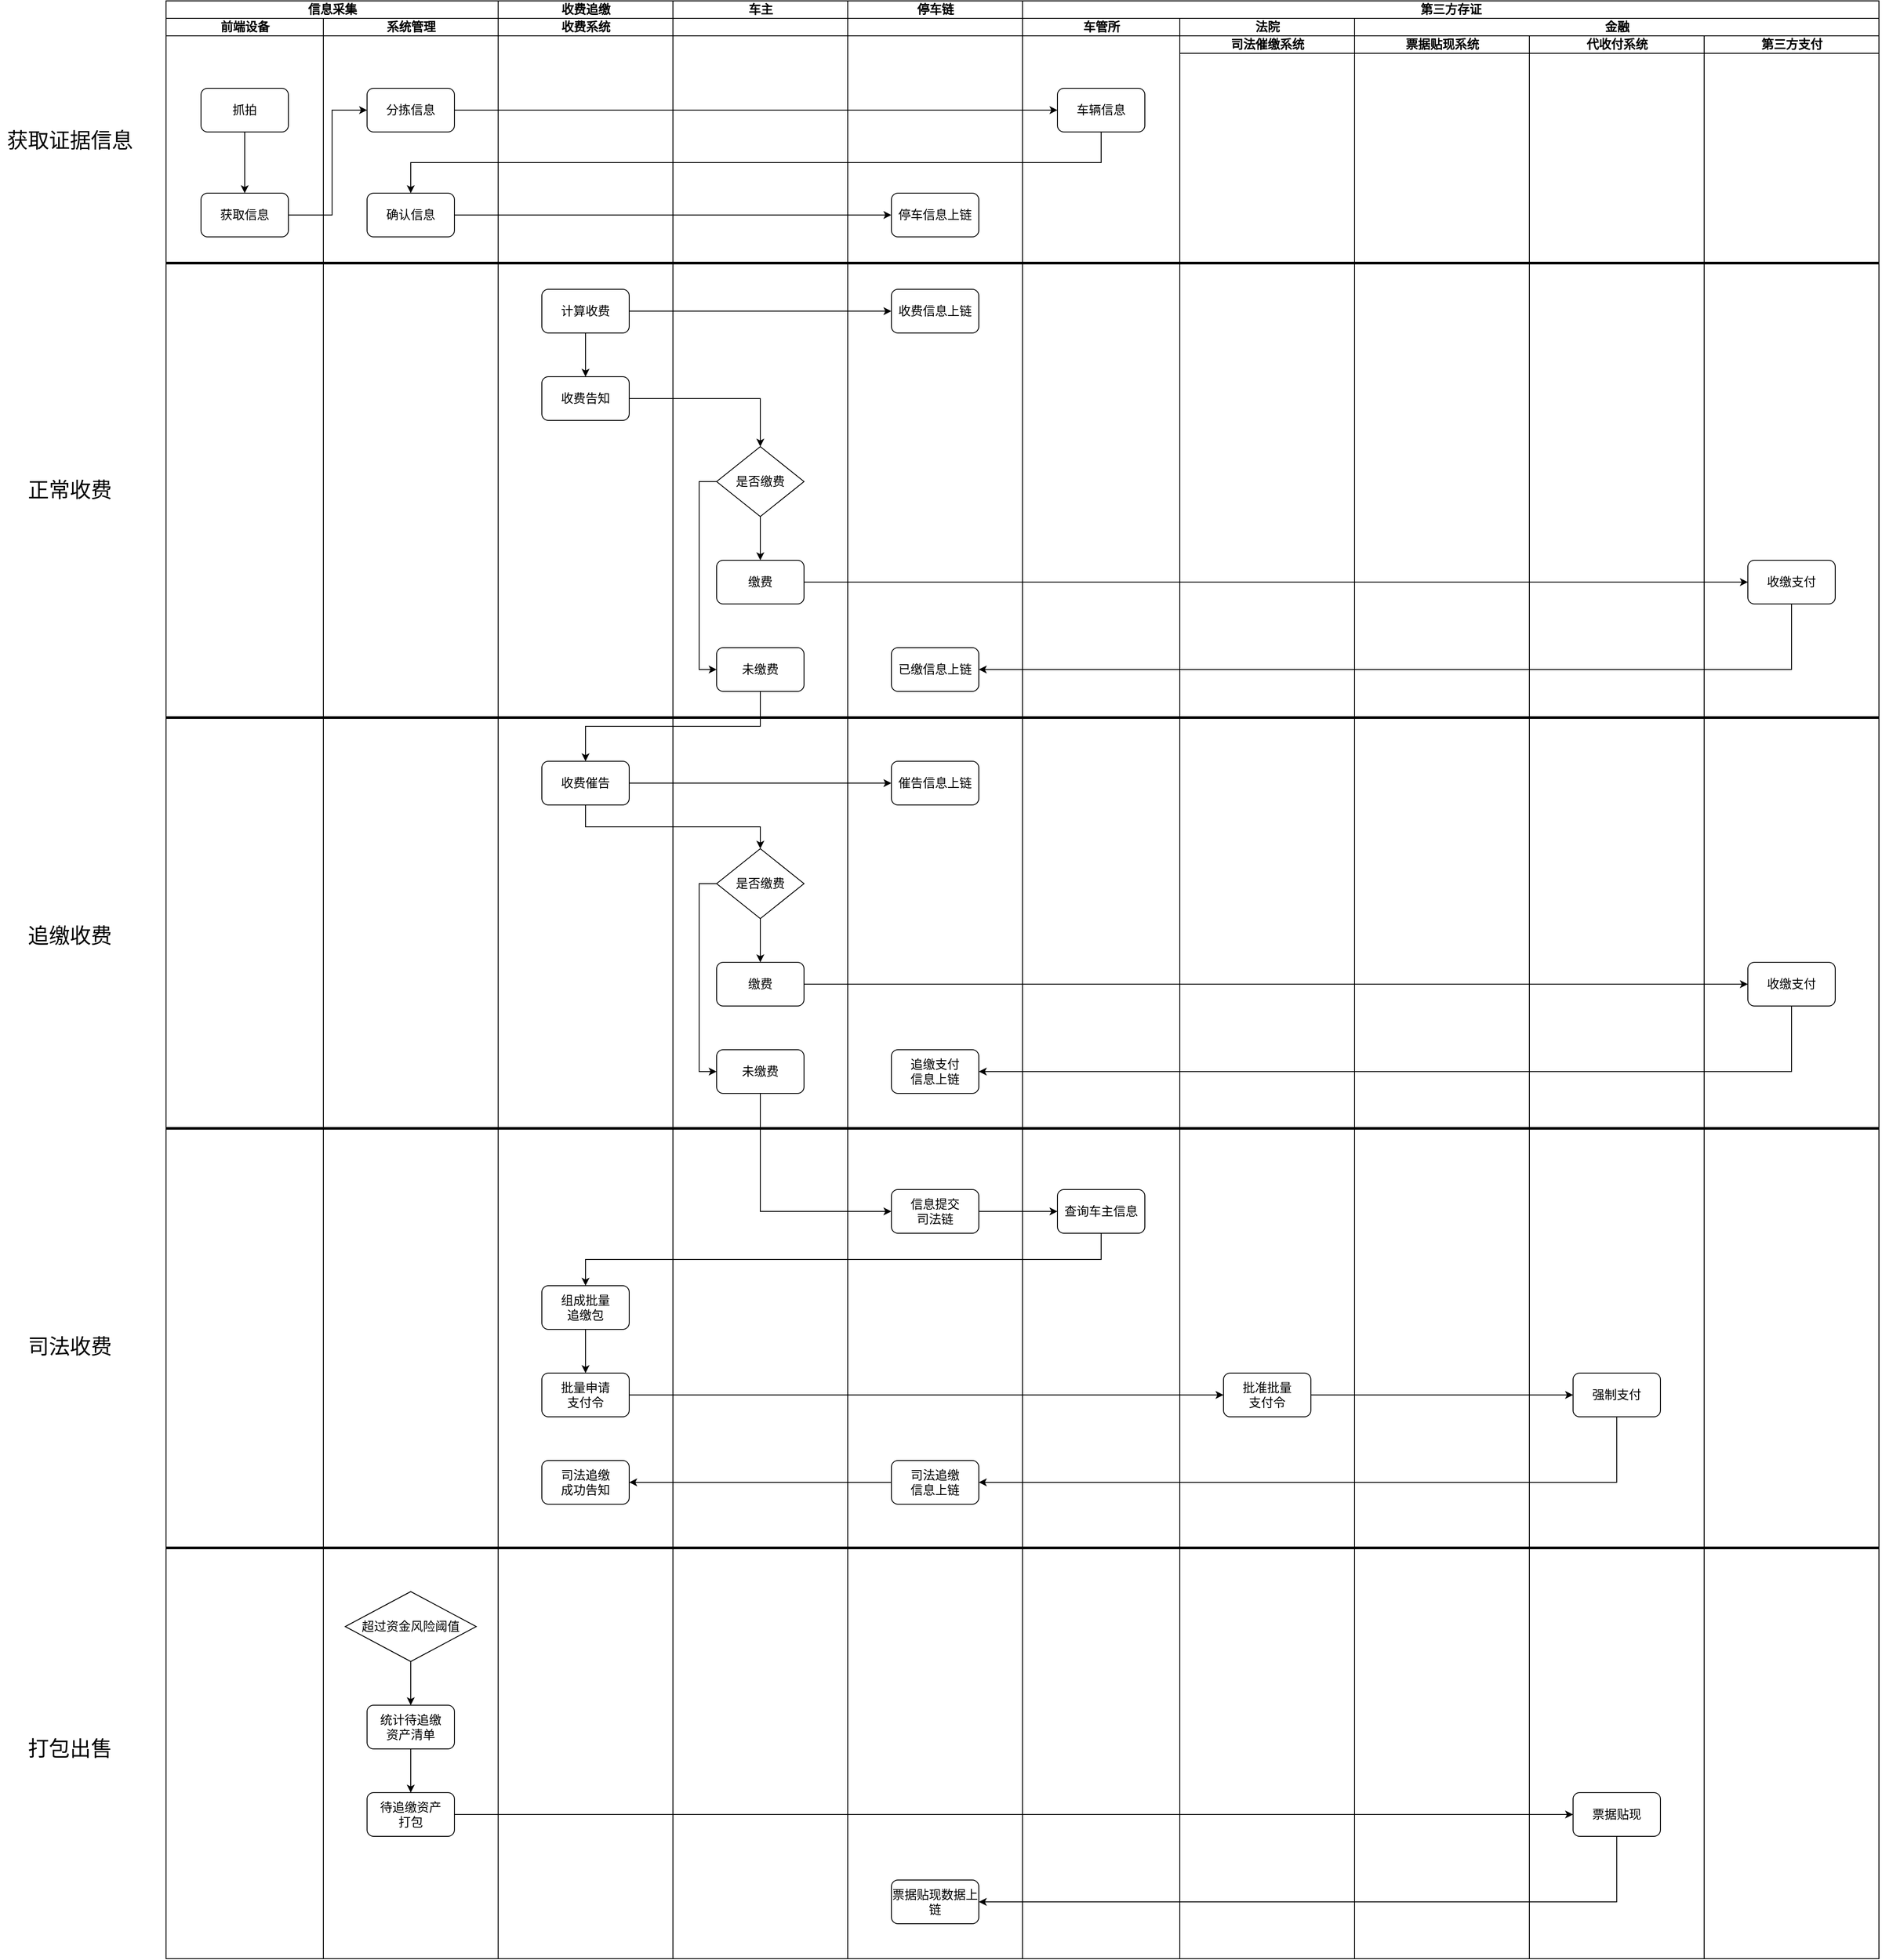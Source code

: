 <mxfile version="13.6.2" type="device"><diagram id="yeGPbQXsE_upVmlO7RzM" name="Page-1"><mxGraphModel dx="2951" dy="1679" grid="1" gridSize="10" guides="1" tooltips="1" connect="1" arrows="1" fold="1" page="1" pageScale="1" pageWidth="2339" pageHeight="3300" math="0" shadow="0"><root><mxCell id="0"/><mxCell id="1" parent="0"/><mxCell id="Bb1-h7Z5GwkZIJU31QLJ-54" style="edgeStyle=orthogonalEdgeStyle;rounded=0;orthogonalLoop=1;jettySize=auto;html=1;exitX=1;exitY=0.5;exitDx=0;exitDy=0;entryX=0;entryY=0.5;entryDx=0;entryDy=0;fontSize=14;" edge="1" parent="1" source="Bb1-h7Z5GwkZIJU31QLJ-47" target="Bb1-h7Z5GwkZIJU31QLJ-50"><mxGeometry relative="1" as="geometry"/></mxCell><mxCell id="Bb1-h7Z5GwkZIJU31QLJ-55" style="edgeStyle=orthogonalEdgeStyle;rounded=0;orthogonalLoop=1;jettySize=auto;html=1;exitX=0.5;exitY=1;exitDx=0;exitDy=0;fontSize=14;" edge="1" parent="1" source="Bb1-h7Z5GwkZIJU31QLJ-50" target="Bb1-h7Z5GwkZIJU31QLJ-48"><mxGeometry relative="1" as="geometry"/></mxCell><mxCell id="Bb1-h7Z5GwkZIJU31QLJ-56" style="edgeStyle=orthogonalEdgeStyle;rounded=0;orthogonalLoop=1;jettySize=auto;html=1;exitX=1;exitY=0.5;exitDx=0;exitDy=0;entryX=0;entryY=0.5;entryDx=0;entryDy=0;fontSize=14;" edge="1" parent="1" source="Bb1-h7Z5GwkZIJU31QLJ-48" target="Bb1-h7Z5GwkZIJU31QLJ-51"><mxGeometry relative="1" as="geometry"/></mxCell><mxCell id="Bb1-h7Z5GwkZIJU31QLJ-57" value="" style="endArrow=none;html=1;fontSize=14;strokeWidth=3;" edge="1" parent="1"><mxGeometry width="50" height="50" relative="1" as="geometry"><mxPoint x="260" y="580" as="sourcePoint"/><mxPoint x="2220" y="580" as="targetPoint"/></mxGeometry></mxCell><mxCell id="Bb1-h7Z5GwkZIJU31QLJ-67" style="edgeStyle=orthogonalEdgeStyle;rounded=0;orthogonalLoop=1;jettySize=auto;html=1;exitX=1;exitY=0.5;exitDx=0;exitDy=0;entryX=0;entryY=0.5;entryDx=0;entryDy=0;fontSize=14;" edge="1" parent="1" source="Bb1-h7Z5GwkZIJU31QLJ-58" target="Bb1-h7Z5GwkZIJU31QLJ-59"><mxGeometry relative="1" as="geometry"/></mxCell><mxCell id="Bb1-h7Z5GwkZIJU31QLJ-69" style="edgeStyle=orthogonalEdgeStyle;rounded=0;orthogonalLoop=1;jettySize=auto;html=1;exitX=1;exitY=0.5;exitDx=0;exitDy=0;entryX=0.5;entryY=0;entryDx=0;entryDy=0;fontSize=14;" edge="1" parent="1" source="Bb1-h7Z5GwkZIJU31QLJ-60" target="Bb1-h7Z5GwkZIJU31QLJ-62"><mxGeometry relative="1" as="geometry"/></mxCell><mxCell id="Bb1-h7Z5GwkZIJU31QLJ-72" style="edgeStyle=orthogonalEdgeStyle;rounded=0;orthogonalLoop=1;jettySize=auto;html=1;exitX=1;exitY=0.5;exitDx=0;exitDy=0;entryX=0;entryY=0.5;entryDx=0;entryDy=0;fontSize=14;" edge="1" parent="1" source="Bb1-h7Z5GwkZIJU31QLJ-63" target="Bb1-h7Z5GwkZIJU31QLJ-66"><mxGeometry relative="1" as="geometry"/></mxCell><mxCell id="Bb1-h7Z5GwkZIJU31QLJ-73" style="edgeStyle=orthogonalEdgeStyle;rounded=0;orthogonalLoop=1;jettySize=auto;html=1;exitX=0.5;exitY=1;exitDx=0;exitDy=0;entryX=1;entryY=0.5;entryDx=0;entryDy=0;fontSize=14;" edge="1" parent="1" source="Bb1-h7Z5GwkZIJU31QLJ-66" target="Bb1-h7Z5GwkZIJU31QLJ-65"><mxGeometry relative="1" as="geometry"/></mxCell><mxCell id="Bb1-h7Z5GwkZIJU31QLJ-74" value="" style="endArrow=none;html=1;fontSize=14;strokeWidth=3;" edge="1" parent="1"><mxGeometry width="50" height="50" relative="1" as="geometry"><mxPoint x="260" y="1100" as="sourcePoint"/><mxPoint x="2220" y="1100" as="targetPoint"/></mxGeometry></mxCell><mxCell id="Bb1-h7Z5GwkZIJU31QLJ-83" style="edgeStyle=orthogonalEdgeStyle;rounded=0;orthogonalLoop=1;jettySize=auto;html=1;exitX=0.5;exitY=1;exitDx=0;exitDy=0;strokeWidth=1;fontSize=14;" edge="1" parent="1" source="Bb1-h7Z5GwkZIJU31QLJ-64" target="Bb1-h7Z5GwkZIJU31QLJ-75"><mxGeometry relative="1" as="geometry"/></mxCell><mxCell id="Bb1-h7Z5GwkZIJU31QLJ-84" style="edgeStyle=orthogonalEdgeStyle;rounded=0;orthogonalLoop=1;jettySize=auto;html=1;exitX=1;exitY=0.5;exitDx=0;exitDy=0;strokeWidth=1;fontSize=14;" edge="1" parent="1" source="Bb1-h7Z5GwkZIJU31QLJ-75" target="Bb1-h7Z5GwkZIJU31QLJ-76"><mxGeometry relative="1" as="geometry"/></mxCell><mxCell id="Bb1-h7Z5GwkZIJU31QLJ-85" style="edgeStyle=orthogonalEdgeStyle;rounded=0;orthogonalLoop=1;jettySize=auto;html=1;exitX=0.5;exitY=1;exitDx=0;exitDy=0;entryX=0.5;entryY=0;entryDx=0;entryDy=0;strokeWidth=1;fontSize=14;" edge="1" parent="1" source="Bb1-h7Z5GwkZIJU31QLJ-75" target="Bb1-h7Z5GwkZIJU31QLJ-77"><mxGeometry relative="1" as="geometry"/></mxCell><mxCell id="Bb1-h7Z5GwkZIJU31QLJ-91" style="edgeStyle=orthogonalEdgeStyle;rounded=0;orthogonalLoop=1;jettySize=auto;html=1;exitX=1;exitY=0.5;exitDx=0;exitDy=0;entryX=0;entryY=0.5;entryDx=0;entryDy=0;strokeWidth=1;fontSize=14;" edge="1" parent="1" source="Bb1-h7Z5GwkZIJU31QLJ-78" target="Bb1-h7Z5GwkZIJU31QLJ-90"><mxGeometry relative="1" as="geometry"/></mxCell><mxCell id="Bb1-h7Z5GwkZIJU31QLJ-92" style="edgeStyle=orthogonalEdgeStyle;rounded=0;orthogonalLoop=1;jettySize=auto;html=1;exitX=0.5;exitY=1;exitDx=0;exitDy=0;entryX=1;entryY=0.5;entryDx=0;entryDy=0;strokeWidth=1;fontSize=14;" edge="1" parent="1" source="Bb1-h7Z5GwkZIJU31QLJ-90" target="Bb1-h7Z5GwkZIJU31QLJ-80"><mxGeometry relative="1" as="geometry"/></mxCell><mxCell id="Bb1-h7Z5GwkZIJU31QLJ-102" style="edgeStyle=orthogonalEdgeStyle;rounded=0;orthogonalLoop=1;jettySize=auto;html=1;exitX=0.5;exitY=1;exitDx=0;exitDy=0;entryX=0;entryY=0.5;entryDx=0;entryDy=0;strokeWidth=1;fontSize=14;" edge="1" parent="1" source="Bb1-h7Z5GwkZIJU31QLJ-79" target="Bb1-h7Z5GwkZIJU31QLJ-93"><mxGeometry relative="1" as="geometry"/></mxCell><mxCell id="Bb1-h7Z5GwkZIJU31QLJ-103" style="edgeStyle=orthogonalEdgeStyle;rounded=0;orthogonalLoop=1;jettySize=auto;html=1;exitX=1;exitY=0.5;exitDx=0;exitDy=0;entryX=0;entryY=0.5;entryDx=0;entryDy=0;strokeWidth=1;fontSize=14;" edge="1" parent="1" source="Bb1-h7Z5GwkZIJU31QLJ-93" target="Bb1-h7Z5GwkZIJU31QLJ-94"><mxGeometry relative="1" as="geometry"/></mxCell><mxCell id="Bb1-h7Z5GwkZIJU31QLJ-104" style="edgeStyle=orthogonalEdgeStyle;rounded=0;orthogonalLoop=1;jettySize=auto;html=1;exitX=0.5;exitY=1;exitDx=0;exitDy=0;entryX=0.5;entryY=0;entryDx=0;entryDy=0;strokeWidth=1;fontSize=14;" edge="1" parent="1" source="Bb1-h7Z5GwkZIJU31QLJ-94" target="Bb1-h7Z5GwkZIJU31QLJ-95"><mxGeometry relative="1" as="geometry"/></mxCell><mxCell id="Bb1-h7Z5GwkZIJU31QLJ-107" style="edgeStyle=orthogonalEdgeStyle;rounded=0;orthogonalLoop=1;jettySize=auto;html=1;exitX=1;exitY=0.5;exitDx=0;exitDy=0;entryX=0;entryY=0.5;entryDx=0;entryDy=0;strokeWidth=1;fontSize=14;" edge="1" parent="1" source="Bb1-h7Z5GwkZIJU31QLJ-96" target="Bb1-h7Z5GwkZIJU31QLJ-97"><mxGeometry relative="1" as="geometry"/></mxCell><mxCell id="Bb1-h7Z5GwkZIJU31QLJ-109" style="edgeStyle=orthogonalEdgeStyle;rounded=0;orthogonalLoop=1;jettySize=auto;html=1;exitX=0.5;exitY=1;exitDx=0;exitDy=0;entryX=1;entryY=0.5;entryDx=0;entryDy=0;strokeWidth=1;fontSize=14;" edge="1" parent="1" source="Bb1-h7Z5GwkZIJU31QLJ-98" target="Bb1-h7Z5GwkZIJU31QLJ-100"><mxGeometry relative="1" as="geometry"/></mxCell><mxCell id="Bb1-h7Z5GwkZIJU31QLJ-110" style="edgeStyle=orthogonalEdgeStyle;rounded=0;orthogonalLoop=1;jettySize=auto;html=1;exitX=0;exitY=0.5;exitDx=0;exitDy=0;entryX=1;entryY=0.5;entryDx=0;entryDy=0;strokeWidth=1;fontSize=14;" edge="1" parent="1" source="Bb1-h7Z5GwkZIJU31QLJ-100" target="Bb1-h7Z5GwkZIJU31QLJ-99"><mxGeometry relative="1" as="geometry"/></mxCell><mxCell id="Bb1-h7Z5GwkZIJU31QLJ-120" style="edgeStyle=orthogonalEdgeStyle;rounded=0;orthogonalLoop=1;jettySize=auto;html=1;exitX=1;exitY=0.5;exitDx=0;exitDy=0;entryX=0;entryY=0.5;entryDx=0;entryDy=0;strokeWidth=1;fontSize=14;" edge="1" parent="1" source="Bb1-h7Z5GwkZIJU31QLJ-115" target="Bb1-h7Z5GwkZIJU31QLJ-116"><mxGeometry relative="1" as="geometry"/></mxCell><mxCell id="Bb1-h7Z5GwkZIJU31QLJ-121" style="edgeStyle=orthogonalEdgeStyle;rounded=0;orthogonalLoop=1;jettySize=auto;html=1;exitX=0.5;exitY=1;exitDx=0;exitDy=0;entryX=1;entryY=0.5;entryDx=0;entryDy=0;strokeWidth=1;fontSize=14;" edge="1" parent="1" source="Bb1-h7Z5GwkZIJU31QLJ-116" target="Bb1-h7Z5GwkZIJU31QLJ-117"><mxGeometry relative="1" as="geometry"/></mxCell><mxCell id="Bb1-h7Z5GwkZIJU31QLJ-13" value="信息采集" style="swimlane;html=1;childLayout=stackLayout;resizeParent=1;resizeParentMax=0;startSize=20;glass=0;fontSize=14;" vertex="1" parent="1"><mxGeometry x="260" y="280" width="380" height="2240" as="geometry"/></mxCell><mxCell id="Bb1-h7Z5GwkZIJU31QLJ-14" value="前端设备" style="swimlane;html=1;startSize=20;fontSize=14;" vertex="1" parent="Bb1-h7Z5GwkZIJU31QLJ-13"><mxGeometry y="20" width="180" height="2220" as="geometry"/></mxCell><mxCell id="Bb1-h7Z5GwkZIJU31QLJ-46" value="获取信息" style="rounded=1;whiteSpace=wrap;html=1;glass=0;fontSize=14;" vertex="1" parent="Bb1-h7Z5GwkZIJU31QLJ-14"><mxGeometry x="40" y="200" width="100" height="50" as="geometry"/></mxCell><mxCell id="Bb1-h7Z5GwkZIJU31QLJ-52" style="edgeStyle=orthogonalEdgeStyle;rounded=0;orthogonalLoop=1;jettySize=auto;html=1;exitX=0.5;exitY=1;exitDx=0;exitDy=0;entryX=0.5;entryY=0;entryDx=0;entryDy=0;fontSize=14;" edge="1" parent="Bb1-h7Z5GwkZIJU31QLJ-14" source="Bb1-h7Z5GwkZIJU31QLJ-45" target="Bb1-h7Z5GwkZIJU31QLJ-46"><mxGeometry relative="1" as="geometry"/></mxCell><mxCell id="Bb1-h7Z5GwkZIJU31QLJ-45" value="抓拍" style="rounded=1;whiteSpace=wrap;html=1;glass=0;fontSize=14;" vertex="1" parent="Bb1-h7Z5GwkZIJU31QLJ-14"><mxGeometry x="40" y="80" width="100" height="50" as="geometry"/></mxCell><mxCell id="Bb1-h7Z5GwkZIJU31QLJ-15" value="系统管理" style="swimlane;html=1;startSize=20;fontSize=14;" vertex="1" parent="Bb1-h7Z5GwkZIJU31QLJ-13"><mxGeometry x="180" y="20" width="200" height="2220" as="geometry"/></mxCell><mxCell id="Bb1-h7Z5GwkZIJU31QLJ-119" style="edgeStyle=orthogonalEdgeStyle;rounded=0;orthogonalLoop=1;jettySize=auto;html=1;exitX=0.5;exitY=1;exitDx=0;exitDy=0;entryX=0.5;entryY=0;entryDx=0;entryDy=0;strokeWidth=1;fontSize=14;" edge="1" parent="Bb1-h7Z5GwkZIJU31QLJ-15" source="Bb1-h7Z5GwkZIJU31QLJ-114" target="Bb1-h7Z5GwkZIJU31QLJ-115"><mxGeometry relative="1" as="geometry"/></mxCell><mxCell id="Bb1-h7Z5GwkZIJU31QLJ-114" value="统计待追缴&lt;br&gt;资产清单" style="rounded=1;whiteSpace=wrap;html=1;glass=0;fontSize=14;" vertex="1" parent="Bb1-h7Z5GwkZIJU31QLJ-15"><mxGeometry x="50" y="1930" width="100" height="50" as="geometry"/></mxCell><mxCell id="Bb1-h7Z5GwkZIJU31QLJ-48" value="确认信息" style="rounded=1;whiteSpace=wrap;html=1;glass=0;fontSize=14;" vertex="1" parent="Bb1-h7Z5GwkZIJU31QLJ-15"><mxGeometry x="50" y="200" width="100" height="50" as="geometry"/></mxCell><mxCell id="Bb1-h7Z5GwkZIJU31QLJ-47" value="分拣信息" style="rounded=1;whiteSpace=wrap;html=1;glass=0;fontSize=14;" vertex="1" parent="Bb1-h7Z5GwkZIJU31QLJ-15"><mxGeometry x="50" y="80" width="100" height="50" as="geometry"/></mxCell><mxCell id="Bb1-h7Z5GwkZIJU31QLJ-118" style="edgeStyle=orthogonalEdgeStyle;rounded=0;orthogonalLoop=1;jettySize=auto;html=1;exitX=0.5;exitY=1;exitDx=0;exitDy=0;entryX=0.5;entryY=0;entryDx=0;entryDy=0;strokeWidth=1;fontSize=14;" edge="1" parent="Bb1-h7Z5GwkZIJU31QLJ-15" source="Bb1-h7Z5GwkZIJU31QLJ-112" target="Bb1-h7Z5GwkZIJU31QLJ-114"><mxGeometry relative="1" as="geometry"/></mxCell><mxCell id="Bb1-h7Z5GwkZIJU31QLJ-112" value="超过资金风险阈值" style="rhombus;whiteSpace=wrap;html=1;glass=0;fontSize=14;" vertex="1" parent="Bb1-h7Z5GwkZIJU31QLJ-15"><mxGeometry x="25" y="1800" width="150" height="80" as="geometry"/></mxCell><mxCell id="Bb1-h7Z5GwkZIJU31QLJ-115" value="待追缴资产&lt;br&gt;打包" style="rounded=1;whiteSpace=wrap;html=1;glass=0;fontSize=14;" vertex="1" parent="Bb1-h7Z5GwkZIJU31QLJ-15"><mxGeometry x="50" y="2030" width="100" height="50" as="geometry"/></mxCell><mxCell id="Bb1-h7Z5GwkZIJU31QLJ-53" style="edgeStyle=orthogonalEdgeStyle;rounded=0;orthogonalLoop=1;jettySize=auto;html=1;exitX=1;exitY=0.5;exitDx=0;exitDy=0;entryX=0;entryY=0.5;entryDx=0;entryDy=0;fontSize=14;" edge="1" parent="Bb1-h7Z5GwkZIJU31QLJ-13" source="Bb1-h7Z5GwkZIJU31QLJ-46" target="Bb1-h7Z5GwkZIJU31QLJ-47"><mxGeometry relative="1" as="geometry"><Array as="points"><mxPoint x="190" y="245"/><mxPoint x="190" y="125"/></Array></mxGeometry></mxCell><mxCell id="Bb1-h7Z5GwkZIJU31QLJ-17" value="收费追缴" style="swimlane;html=1;childLayout=stackLayout;resizeParent=1;resizeParentMax=0;startSize=20;glass=0;fontSize=14;" vertex="1" parent="1"><mxGeometry x="640" y="280" width="200" height="2240" as="geometry"/></mxCell><mxCell id="Bb1-h7Z5GwkZIJU31QLJ-18" value="收费系统" style="swimlane;html=1;startSize=20;fontSize=14;" vertex="1" parent="Bb1-h7Z5GwkZIJU31QLJ-17"><mxGeometry y="20" width="200" height="2220" as="geometry"/></mxCell><mxCell id="Bb1-h7Z5GwkZIJU31QLJ-68" style="edgeStyle=orthogonalEdgeStyle;rounded=0;orthogonalLoop=1;jettySize=auto;html=1;exitX=0.5;exitY=1;exitDx=0;exitDy=0;fontSize=14;" edge="1" parent="Bb1-h7Z5GwkZIJU31QLJ-18" source="Bb1-h7Z5GwkZIJU31QLJ-58" target="Bb1-h7Z5GwkZIJU31QLJ-60"><mxGeometry relative="1" as="geometry"/></mxCell><mxCell id="Bb1-h7Z5GwkZIJU31QLJ-105" style="edgeStyle=orthogonalEdgeStyle;rounded=0;orthogonalLoop=1;jettySize=auto;html=1;exitX=0.5;exitY=1;exitDx=0;exitDy=0;entryX=0.5;entryY=0;entryDx=0;entryDy=0;strokeWidth=1;fontSize=14;" edge="1" parent="Bb1-h7Z5GwkZIJU31QLJ-18" source="Bb1-h7Z5GwkZIJU31QLJ-95" target="Bb1-h7Z5GwkZIJU31QLJ-96"><mxGeometry relative="1" as="geometry"/></mxCell><mxCell id="Bb1-h7Z5GwkZIJU31QLJ-95" value="组成批量&lt;br&gt;追缴包" style="rounded=1;whiteSpace=wrap;html=1;glass=0;fontSize=14;" vertex="1" parent="Bb1-h7Z5GwkZIJU31QLJ-18"><mxGeometry x="50" y="1450" width="100" height="50" as="geometry"/></mxCell><mxCell id="Bb1-h7Z5GwkZIJU31QLJ-58" value="计算收费" style="rounded=1;whiteSpace=wrap;html=1;glass=0;fontSize=14;" vertex="1" parent="Bb1-h7Z5GwkZIJU31QLJ-18"><mxGeometry x="50" y="310" width="100" height="50" as="geometry"/></mxCell><mxCell id="Bb1-h7Z5GwkZIJU31QLJ-60" value="收费告知" style="rounded=1;whiteSpace=wrap;html=1;glass=0;fontSize=14;" vertex="1" parent="Bb1-h7Z5GwkZIJU31QLJ-18"><mxGeometry x="50" y="410" width="100" height="50" as="geometry"/></mxCell><mxCell id="Bb1-h7Z5GwkZIJU31QLJ-75" value="收费催告" style="rounded=1;whiteSpace=wrap;html=1;glass=0;fontSize=14;" vertex="1" parent="Bb1-h7Z5GwkZIJU31QLJ-18"><mxGeometry x="50" y="850" width="100" height="50" as="geometry"/></mxCell><mxCell id="Bb1-h7Z5GwkZIJU31QLJ-96" value="批量申请&lt;br&gt;支付令" style="rounded=1;whiteSpace=wrap;html=1;glass=0;fontSize=14;" vertex="1" parent="Bb1-h7Z5GwkZIJU31QLJ-18"><mxGeometry x="50" y="1550" width="100" height="50" as="geometry"/></mxCell><mxCell id="Bb1-h7Z5GwkZIJU31QLJ-99" value="司法追缴&lt;br&gt;成功告知" style="rounded=1;whiteSpace=wrap;html=1;glass=0;fontSize=14;" vertex="1" parent="Bb1-h7Z5GwkZIJU31QLJ-18"><mxGeometry x="50" y="1650" width="100" height="50" as="geometry"/></mxCell><mxCell id="Bb1-h7Z5GwkZIJU31QLJ-21" value="车主" style="swimlane;html=1;childLayout=stackLayout;resizeParent=1;resizeParentMax=0;startSize=20;glass=0;fontSize=14;" vertex="1" parent="1"><mxGeometry x="840" y="280" width="200" height="2240" as="geometry"/></mxCell><mxCell id="Bb1-h7Z5GwkZIJU31QLJ-22" value="" style="swimlane;html=1;startSize=20;fontSize=14;" vertex="1" parent="Bb1-h7Z5GwkZIJU31QLJ-21"><mxGeometry y="20" width="200" height="2220" as="geometry"/></mxCell><mxCell id="Bb1-h7Z5GwkZIJU31QLJ-70" style="edgeStyle=orthogonalEdgeStyle;rounded=0;orthogonalLoop=1;jettySize=auto;html=1;exitX=0.5;exitY=1;exitDx=0;exitDy=0;entryX=0.5;entryY=0;entryDx=0;entryDy=0;fontSize=14;" edge="1" parent="Bb1-h7Z5GwkZIJU31QLJ-22" source="Bb1-h7Z5GwkZIJU31QLJ-62" target="Bb1-h7Z5GwkZIJU31QLJ-63"><mxGeometry relative="1" as="geometry"/></mxCell><mxCell id="Bb1-h7Z5GwkZIJU31QLJ-71" style="edgeStyle=orthogonalEdgeStyle;rounded=0;orthogonalLoop=1;jettySize=auto;html=1;exitX=0;exitY=0.5;exitDx=0;exitDy=0;entryX=0;entryY=0.5;entryDx=0;entryDy=0;fontSize=14;" edge="1" parent="Bb1-h7Z5GwkZIJU31QLJ-22" source="Bb1-h7Z5GwkZIJU31QLJ-62" target="Bb1-h7Z5GwkZIJU31QLJ-64"><mxGeometry relative="1" as="geometry"/></mxCell><mxCell id="Bb1-h7Z5GwkZIJU31QLJ-62" value="是否缴费" style="rhombus;whiteSpace=wrap;html=1;glass=0;fontSize=14;" vertex="1" parent="Bb1-h7Z5GwkZIJU31QLJ-22"><mxGeometry x="50" y="490" width="100" height="80" as="geometry"/></mxCell><mxCell id="Bb1-h7Z5GwkZIJU31QLJ-63" value="缴费" style="rounded=1;whiteSpace=wrap;html=1;glass=0;fontSize=14;" vertex="1" parent="Bb1-h7Z5GwkZIJU31QLJ-22"><mxGeometry x="50" y="620" width="100" height="50" as="geometry"/></mxCell><mxCell id="Bb1-h7Z5GwkZIJU31QLJ-64" value="未缴费" style="rounded=1;whiteSpace=wrap;html=1;glass=0;fontSize=14;" vertex="1" parent="Bb1-h7Z5GwkZIJU31QLJ-22"><mxGeometry x="50" y="720" width="100" height="50" as="geometry"/></mxCell><mxCell id="Bb1-h7Z5GwkZIJU31QLJ-86" style="edgeStyle=orthogonalEdgeStyle;rounded=0;orthogonalLoop=1;jettySize=auto;html=1;exitX=0.5;exitY=1;exitDx=0;exitDy=0;entryX=0.5;entryY=0;entryDx=0;entryDy=0;strokeWidth=1;fontSize=14;" edge="1" parent="Bb1-h7Z5GwkZIJU31QLJ-22" source="Bb1-h7Z5GwkZIJU31QLJ-77" target="Bb1-h7Z5GwkZIJU31QLJ-78"><mxGeometry relative="1" as="geometry"/></mxCell><mxCell id="Bb1-h7Z5GwkZIJU31QLJ-88" style="edgeStyle=orthogonalEdgeStyle;rounded=0;orthogonalLoop=1;jettySize=auto;html=1;exitX=0;exitY=0.5;exitDx=0;exitDy=0;entryX=0;entryY=0.5;entryDx=0;entryDy=0;strokeWidth=1;fontSize=14;" edge="1" parent="Bb1-h7Z5GwkZIJU31QLJ-22" source="Bb1-h7Z5GwkZIJU31QLJ-77" target="Bb1-h7Z5GwkZIJU31QLJ-79"><mxGeometry relative="1" as="geometry"/></mxCell><mxCell id="Bb1-h7Z5GwkZIJU31QLJ-77" value="是否缴费" style="rhombus;whiteSpace=wrap;html=1;glass=0;fontSize=14;" vertex="1" parent="Bb1-h7Z5GwkZIJU31QLJ-22"><mxGeometry x="50" y="950" width="100" height="80" as="geometry"/></mxCell><mxCell id="Bb1-h7Z5GwkZIJU31QLJ-78" value="缴费" style="rounded=1;whiteSpace=wrap;html=1;glass=0;fontSize=14;" vertex="1" parent="Bb1-h7Z5GwkZIJU31QLJ-22"><mxGeometry x="50" y="1080" width="100" height="50" as="geometry"/></mxCell><mxCell id="Bb1-h7Z5GwkZIJU31QLJ-79" value="未缴费" style="rounded=1;whiteSpace=wrap;html=1;glass=0;fontSize=14;" vertex="1" parent="Bb1-h7Z5GwkZIJU31QLJ-22"><mxGeometry x="50" y="1180" width="100" height="50" as="geometry"/></mxCell><mxCell id="Bb1-h7Z5GwkZIJU31QLJ-101" style="edgeStyle=orthogonalEdgeStyle;rounded=0;orthogonalLoop=1;jettySize=auto;html=1;exitX=0.5;exitY=1;exitDx=0;exitDy=0;strokeWidth=1;fontSize=14;" edge="1" parent="Bb1-h7Z5GwkZIJU31QLJ-22" source="Bb1-h7Z5GwkZIJU31QLJ-79" target="Bb1-h7Z5GwkZIJU31QLJ-79"><mxGeometry relative="1" as="geometry"/></mxCell><mxCell id="Bb1-h7Z5GwkZIJU31QLJ-25" value="停车链" style="swimlane;html=1;childLayout=stackLayout;resizeParent=1;resizeParentMax=0;startSize=20;glass=0;fontSize=14;" vertex="1" parent="1"><mxGeometry x="1040" y="280" width="200" height="2240" as="geometry"/></mxCell><mxCell id="Bb1-h7Z5GwkZIJU31QLJ-26" value="" style="swimlane;html=1;startSize=20;fontSize=14;" vertex="1" parent="Bb1-h7Z5GwkZIJU31QLJ-25"><mxGeometry y="20" width="200" height="2220" as="geometry"/></mxCell><mxCell id="Bb1-h7Z5GwkZIJU31QLJ-81" value="" style="endArrow=none;html=1;fontSize=14;strokeWidth=3;" edge="1" parent="Bb1-h7Z5GwkZIJU31QLJ-26"><mxGeometry width="50" height="50" relative="1" as="geometry"><mxPoint x="-780" y="1270" as="sourcePoint"/><mxPoint x="1180" y="1270" as="targetPoint"/></mxGeometry></mxCell><mxCell id="Bb1-h7Z5GwkZIJU31QLJ-100" value="司法追缴&lt;br&gt;信息上链" style="rounded=1;whiteSpace=wrap;html=1;glass=0;fontSize=14;" vertex="1" parent="Bb1-h7Z5GwkZIJU31QLJ-26"><mxGeometry x="50" y="1650" width="100" height="50" as="geometry"/></mxCell><mxCell id="Bb1-h7Z5GwkZIJU31QLJ-93" value="信息提交&lt;br&gt;司法链" style="rounded=1;whiteSpace=wrap;html=1;glass=0;fontSize=14;" vertex="1" parent="Bb1-h7Z5GwkZIJU31QLJ-26"><mxGeometry x="50" y="1340" width="100" height="50" as="geometry"/></mxCell><mxCell id="Bb1-h7Z5GwkZIJU31QLJ-51" value="停车信息上链" style="rounded=1;whiteSpace=wrap;html=1;glass=0;fontSize=14;" vertex="1" parent="Bb1-h7Z5GwkZIJU31QLJ-26"><mxGeometry x="50" y="200" width="100" height="50" as="geometry"/></mxCell><mxCell id="Bb1-h7Z5GwkZIJU31QLJ-59" value="收费信息上链" style="rounded=1;whiteSpace=wrap;html=1;glass=0;fontSize=14;" vertex="1" parent="Bb1-h7Z5GwkZIJU31QLJ-26"><mxGeometry x="50" y="310" width="100" height="50" as="geometry"/></mxCell><mxCell id="Bb1-h7Z5GwkZIJU31QLJ-65" value="已缴信息上链" style="rounded=1;whiteSpace=wrap;html=1;glass=0;fontSize=14;" vertex="1" parent="Bb1-h7Z5GwkZIJU31QLJ-26"><mxGeometry x="50" y="720" width="100" height="50" as="geometry"/></mxCell><mxCell id="Bb1-h7Z5GwkZIJU31QLJ-76" value="催告信息上链" style="rounded=1;whiteSpace=wrap;html=1;glass=0;fontSize=14;" vertex="1" parent="Bb1-h7Z5GwkZIJU31QLJ-26"><mxGeometry x="50" y="850" width="100" height="50" as="geometry"/></mxCell><mxCell id="Bb1-h7Z5GwkZIJU31QLJ-80" value="追缴支付&lt;br&gt;信息上链" style="rounded=1;whiteSpace=wrap;html=1;glass=0;fontSize=14;" vertex="1" parent="Bb1-h7Z5GwkZIJU31QLJ-26"><mxGeometry x="50" y="1180" width="100" height="50" as="geometry"/></mxCell><mxCell id="Bb1-h7Z5GwkZIJU31QLJ-111" value="" style="endArrow=none;html=1;fontSize=14;strokeWidth=3;" edge="1" parent="Bb1-h7Z5GwkZIJU31QLJ-26"><mxGeometry width="50" height="50" relative="1" as="geometry"><mxPoint x="-780" y="1750" as="sourcePoint"/><mxPoint x="1180" y="1750" as="targetPoint"/></mxGeometry></mxCell><mxCell id="Bb1-h7Z5GwkZIJU31QLJ-117" value="票据贴现数据上链" style="rounded=1;whiteSpace=wrap;html=1;glass=0;fontSize=14;" vertex="1" parent="Bb1-h7Z5GwkZIJU31QLJ-26"><mxGeometry x="50" y="2130" width="100" height="50" as="geometry"/></mxCell><mxCell id="Bb1-h7Z5GwkZIJU31QLJ-29" value="第三方存证" style="swimlane;html=1;childLayout=stackLayout;resizeParent=1;resizeParentMax=0;startSize=20;glass=0;fontSize=14;" vertex="1" parent="1"><mxGeometry x="1240" y="280" width="980" height="2240" as="geometry"/></mxCell><mxCell id="Bb1-h7Z5GwkZIJU31QLJ-30" value="车管所" style="swimlane;html=1;startSize=20;fontSize=14;" vertex="1" parent="Bb1-h7Z5GwkZIJU31QLJ-29"><mxGeometry y="20" width="180" height="2220" as="geometry"/></mxCell><mxCell id="Bb1-h7Z5GwkZIJU31QLJ-50" value="车辆信息" style="rounded=1;whiteSpace=wrap;html=1;glass=0;fontSize=14;" vertex="1" parent="Bb1-h7Z5GwkZIJU31QLJ-30"><mxGeometry x="40" y="80" width="100" height="50" as="geometry"/></mxCell><mxCell id="Bb1-h7Z5GwkZIJU31QLJ-94" value="查询车主信息" style="rounded=1;whiteSpace=wrap;html=1;glass=0;fontSize=14;" vertex="1" parent="Bb1-h7Z5GwkZIJU31QLJ-30"><mxGeometry x="40" y="1340" width="100" height="50" as="geometry"/></mxCell><mxCell id="Bb1-h7Z5GwkZIJU31QLJ-34" value="法院" style="swimlane;html=1;childLayout=stackLayout;resizeParent=1;resizeParentMax=0;startSize=20;glass=0;fontSize=14;" vertex="1" parent="Bb1-h7Z5GwkZIJU31QLJ-29"><mxGeometry x="180" y="20" width="200" height="2220" as="geometry"/></mxCell><mxCell id="Bb1-h7Z5GwkZIJU31QLJ-35" value="司法催缴系统" style="swimlane;html=1;startSize=20;fontSize=14;" vertex="1" parent="Bb1-h7Z5GwkZIJU31QLJ-34"><mxGeometry y="20" width="200" height="2200" as="geometry"/></mxCell><mxCell id="Bb1-h7Z5GwkZIJU31QLJ-97" value="批准批量&lt;br&gt;支付令" style="rounded=1;whiteSpace=wrap;html=1;glass=0;fontSize=14;" vertex="1" parent="Bb1-h7Z5GwkZIJU31QLJ-35"><mxGeometry x="50" y="1530" width="100" height="50" as="geometry"/></mxCell><mxCell id="Bb1-h7Z5GwkZIJU31QLJ-39" value="金融" style="swimlane;html=1;childLayout=stackLayout;resizeParent=1;resizeParentMax=0;startSize=20;glass=0;fontSize=14;" vertex="1" parent="Bb1-h7Z5GwkZIJU31QLJ-29"><mxGeometry x="380" y="20" width="600" height="2220" as="geometry"/></mxCell><mxCell id="Bb1-h7Z5GwkZIJU31QLJ-40" value="票据贴现系统" style="swimlane;html=1;startSize=20;fontSize=14;" vertex="1" parent="Bb1-h7Z5GwkZIJU31QLJ-39"><mxGeometry y="20" width="200" height="2200" as="geometry"/></mxCell><mxCell id="Bb1-h7Z5GwkZIJU31QLJ-41" value="代收付系统" style="swimlane;html=1;startSize=20;fontSize=14;" vertex="1" parent="Bb1-h7Z5GwkZIJU31QLJ-39"><mxGeometry x="200" y="20" width="200" height="2200" as="geometry"/></mxCell><mxCell id="Bb1-h7Z5GwkZIJU31QLJ-98" value="强制支付" style="rounded=1;whiteSpace=wrap;html=1;glass=0;fontSize=14;" vertex="1" parent="Bb1-h7Z5GwkZIJU31QLJ-41"><mxGeometry x="50" y="1530" width="100" height="50" as="geometry"/></mxCell><mxCell id="Bb1-h7Z5GwkZIJU31QLJ-116" value="票据贴现" style="rounded=1;whiteSpace=wrap;html=1;glass=0;fontSize=14;" vertex="1" parent="Bb1-h7Z5GwkZIJU31QLJ-41"><mxGeometry x="50" y="2010" width="100" height="50" as="geometry"/></mxCell><mxCell id="Bb1-h7Z5GwkZIJU31QLJ-42" value="第三方支付" style="swimlane;html=1;startSize=20;fontSize=14;" vertex="1" parent="Bb1-h7Z5GwkZIJU31QLJ-39"><mxGeometry x="400" y="20" width="200" height="2200" as="geometry"/></mxCell><mxCell id="Bb1-h7Z5GwkZIJU31QLJ-66" value="收缴支付" style="rounded=1;whiteSpace=wrap;html=1;glass=0;fontSize=14;" vertex="1" parent="Bb1-h7Z5GwkZIJU31QLJ-42"><mxGeometry x="50" y="600" width="100" height="50" as="geometry"/></mxCell><mxCell id="Bb1-h7Z5GwkZIJU31QLJ-90" value="收缴支付" style="rounded=1;whiteSpace=wrap;html=1;glass=0;fontSize=14;" vertex="1" parent="Bb1-h7Z5GwkZIJU31QLJ-42"><mxGeometry x="50" y="1060" width="100" height="50" as="geometry"/></mxCell><mxCell id="Bb1-h7Z5GwkZIJU31QLJ-108" style="edgeStyle=orthogonalEdgeStyle;rounded=0;orthogonalLoop=1;jettySize=auto;html=1;exitX=1;exitY=0.5;exitDx=0;exitDy=0;entryX=0;entryY=0.5;entryDx=0;entryDy=0;strokeWidth=1;fontSize=14;" edge="1" parent="Bb1-h7Z5GwkZIJU31QLJ-29" source="Bb1-h7Z5GwkZIJU31QLJ-97" target="Bb1-h7Z5GwkZIJU31QLJ-98"><mxGeometry relative="1" as="geometry"/></mxCell><mxCell id="Bb1-h7Z5GwkZIJU31QLJ-122" value="获取证据信息" style="text;html=1;strokeColor=none;fillColor=none;align=center;verticalAlign=middle;whiteSpace=wrap;rounded=0;glass=0;fontSize=24;" vertex="1" parent="1"><mxGeometry x="70" y="430" width="160" height="20" as="geometry"/></mxCell><mxCell id="Bb1-h7Z5GwkZIJU31QLJ-123" value="正常收费" style="text;html=1;strokeColor=none;fillColor=none;align=center;verticalAlign=middle;whiteSpace=wrap;rounded=0;glass=0;fontSize=24;" vertex="1" parent="1"><mxGeometry x="70" y="830" width="160" height="20" as="geometry"/></mxCell><mxCell id="Bb1-h7Z5GwkZIJU31QLJ-125" value="追缴收费" style="text;html=1;strokeColor=none;fillColor=none;align=center;verticalAlign=middle;whiteSpace=wrap;rounded=0;glass=0;fontSize=24;" vertex="1" parent="1"><mxGeometry x="70" y="1340" width="160" height="20" as="geometry"/></mxCell><mxCell id="Bb1-h7Z5GwkZIJU31QLJ-126" value="司法收费" style="text;html=1;strokeColor=none;fillColor=none;align=center;verticalAlign=middle;whiteSpace=wrap;rounded=0;glass=0;fontSize=24;" vertex="1" parent="1"><mxGeometry x="70" y="1810" width="160" height="20" as="geometry"/></mxCell><mxCell id="Bb1-h7Z5GwkZIJU31QLJ-127" value="打包出售" style="text;html=1;strokeColor=none;fillColor=none;align=center;verticalAlign=middle;whiteSpace=wrap;rounded=0;glass=0;fontSize=24;" vertex="1" parent="1"><mxGeometry x="70" y="2270" width="160" height="20" as="geometry"/></mxCell></root></mxGraphModel></diagram></mxfile>